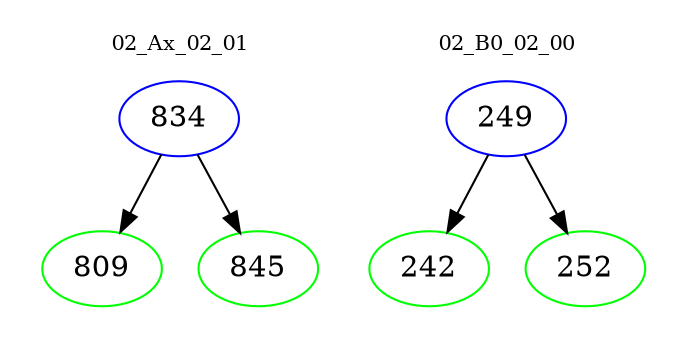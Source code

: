 digraph{
subgraph cluster_0 {
color = white
label = "02_Ax_02_01";
fontsize=10;
T0_834 [label="834", color="blue"]
T0_834 -> T0_809 [color="black"]
T0_809 [label="809", color="green"]
T0_834 -> T0_845 [color="black"]
T0_845 [label="845", color="green"]
}
subgraph cluster_1 {
color = white
label = "02_B0_02_00";
fontsize=10;
T1_249 [label="249", color="blue"]
T1_249 -> T1_242 [color="black"]
T1_242 [label="242", color="green"]
T1_249 -> T1_252 [color="black"]
T1_252 [label="252", color="green"]
}
}
